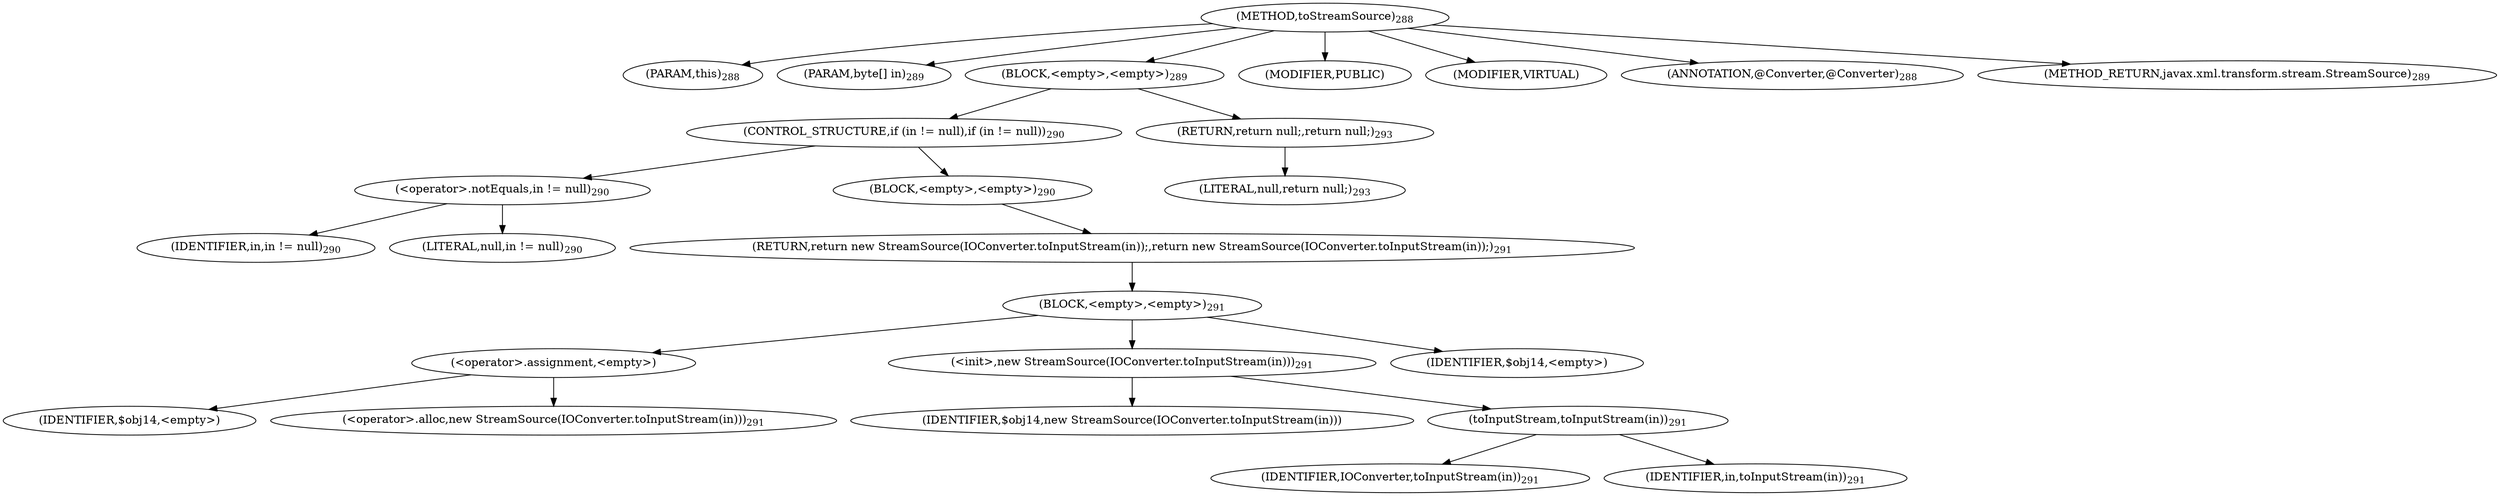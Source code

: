 digraph "toStreamSource" {  
"649" [label = <(METHOD,toStreamSource)<SUB>288</SUB>> ]
"650" [label = <(PARAM,this)<SUB>288</SUB>> ]
"651" [label = <(PARAM,byte[] in)<SUB>289</SUB>> ]
"652" [label = <(BLOCK,&lt;empty&gt;,&lt;empty&gt;)<SUB>289</SUB>> ]
"653" [label = <(CONTROL_STRUCTURE,if (in != null),if (in != null))<SUB>290</SUB>> ]
"654" [label = <(&lt;operator&gt;.notEquals,in != null)<SUB>290</SUB>> ]
"655" [label = <(IDENTIFIER,in,in != null)<SUB>290</SUB>> ]
"656" [label = <(LITERAL,null,in != null)<SUB>290</SUB>> ]
"657" [label = <(BLOCK,&lt;empty&gt;,&lt;empty&gt;)<SUB>290</SUB>> ]
"658" [label = <(RETURN,return new StreamSource(IOConverter.toInputStream(in));,return new StreamSource(IOConverter.toInputStream(in));)<SUB>291</SUB>> ]
"659" [label = <(BLOCK,&lt;empty&gt;,&lt;empty&gt;)<SUB>291</SUB>> ]
"660" [label = <(&lt;operator&gt;.assignment,&lt;empty&gt;)> ]
"661" [label = <(IDENTIFIER,$obj14,&lt;empty&gt;)> ]
"662" [label = <(&lt;operator&gt;.alloc,new StreamSource(IOConverter.toInputStream(in)))<SUB>291</SUB>> ]
"663" [label = <(&lt;init&gt;,new StreamSource(IOConverter.toInputStream(in)))<SUB>291</SUB>> ]
"664" [label = <(IDENTIFIER,$obj14,new StreamSource(IOConverter.toInputStream(in)))> ]
"665" [label = <(toInputStream,toInputStream(in))<SUB>291</SUB>> ]
"666" [label = <(IDENTIFIER,IOConverter,toInputStream(in))<SUB>291</SUB>> ]
"667" [label = <(IDENTIFIER,in,toInputStream(in))<SUB>291</SUB>> ]
"668" [label = <(IDENTIFIER,$obj14,&lt;empty&gt;)> ]
"669" [label = <(RETURN,return null;,return null;)<SUB>293</SUB>> ]
"670" [label = <(LITERAL,null,return null;)<SUB>293</SUB>> ]
"671" [label = <(MODIFIER,PUBLIC)> ]
"672" [label = <(MODIFIER,VIRTUAL)> ]
"673" [label = <(ANNOTATION,@Converter,@Converter)<SUB>288</SUB>> ]
"674" [label = <(METHOD_RETURN,javax.xml.transform.stream.StreamSource)<SUB>289</SUB>> ]
  "649" -> "650" 
  "649" -> "651" 
  "649" -> "652" 
  "649" -> "671" 
  "649" -> "672" 
  "649" -> "673" 
  "649" -> "674" 
  "652" -> "653" 
  "652" -> "669" 
  "653" -> "654" 
  "653" -> "657" 
  "654" -> "655" 
  "654" -> "656" 
  "657" -> "658" 
  "658" -> "659" 
  "659" -> "660" 
  "659" -> "663" 
  "659" -> "668" 
  "660" -> "661" 
  "660" -> "662" 
  "663" -> "664" 
  "663" -> "665" 
  "665" -> "666" 
  "665" -> "667" 
  "669" -> "670" 
}
